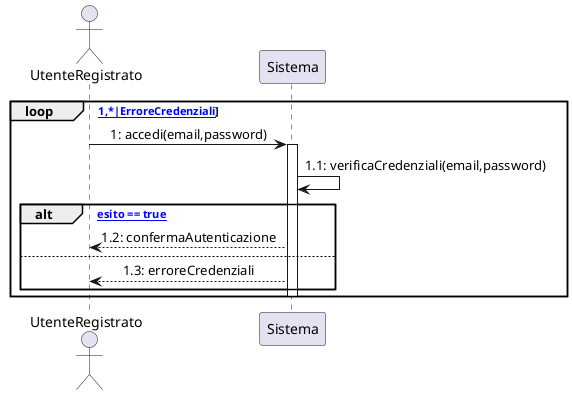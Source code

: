 @startuml DiagrammaSequenzaLogin

actor UtenteRegistrato
participant Sistema

' Stile del diagramma
skinparam sequenceMessageAlign center
skinparam responseMessageBelowArrow true

' Loop per i tentativi di accesso
loop [1,*|ErroreCredenziali]]
    UtenteRegistrato -> Sistema : 1: accedi(email,password)
    
    activate Sistema
    Sistema -> Sistema : 1.1: verificaCredenziali(email,password)
    
    ' Gestione esito autenticazione
    alt [if esito == true]
        Sistema --> UtenteRegistrato : 1.2: confermaAutenticazione
    else
        Sistema --> UtenteRegistrato : 1.3: erroreCredenziali
    end
    deactivate Sistema
end

@enduml
